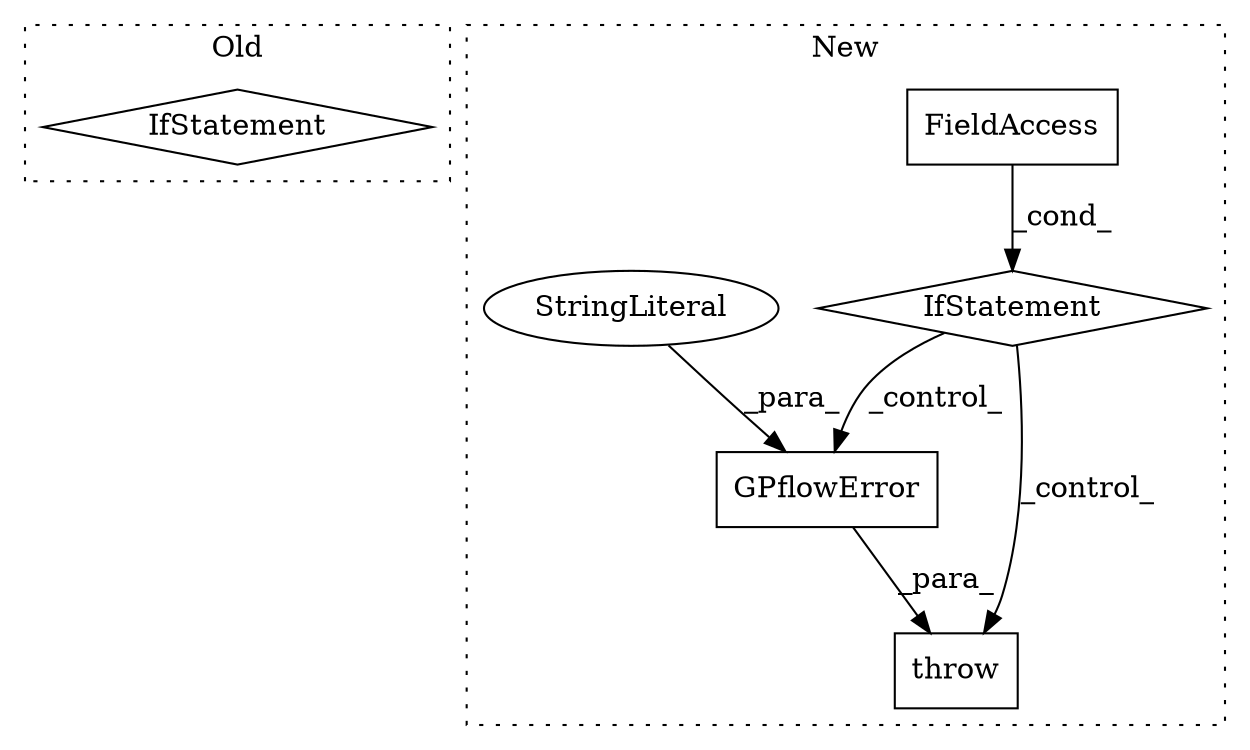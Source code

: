 digraph G {
subgraph cluster0 {
1 [label="IfStatement" a="25" s="5723,5765" l="4,2" shape="diamond"];
label = "Old";
style="dotted";
}
subgraph cluster1 {
2 [label="GPflowError" a="32" s="3582,3640" l="12,1" shape="box"];
3 [label="throw" a="53" s="3576" l="6" shape="box"];
4 [label="FieldAccess" a="22" s="3418" l="16" shape="box"];
5 [label="IfStatement" a="25" s="3414,3434" l="4,2" shape="diamond"];
6 [label="StringLiteral" a="45" s="3594" l="46" shape="ellipse"];
label = "New";
style="dotted";
}
2 -> 3 [label="_para_"];
4 -> 5 [label="_cond_"];
5 -> 2 [label="_control_"];
5 -> 3 [label="_control_"];
6 -> 2 [label="_para_"];
}